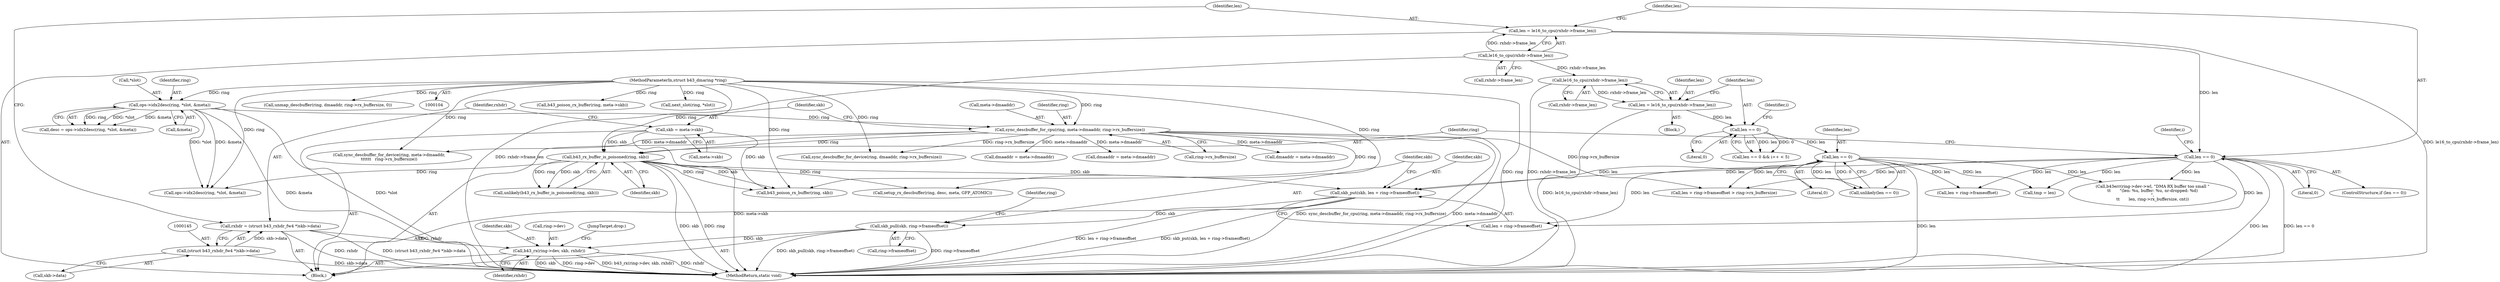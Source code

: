digraph "0_linux_c85ce65ecac078ab1a1835c87c4a6319cf74660a@pointer" {
"1000333" [label="(Call,b43_rx(ring->dev, skb, rxhdr))"];
"1000328" [label="(Call,skb_pull(skb, ring->frameoffset))"];
"1000321" [label="(Call,skb_put(skb, len + ring->frameoffset))"];
"1000197" [label="(Call,b43_rx_buffer_is_poisoned(ring, skb))"];
"1000129" [label="(Call,sync_descbuffer_for_cpu(ring, meta->dmaaddr, ring->rx_buffersize))"];
"1000123" [label="(Call,ops->idx2desc(ring, *slot, &meta))"];
"1000105" [label="(MethodParameterIn,struct b43_dmaring *ring)"];
"1000137" [label="(Call,skb = meta->skb)"];
"1000185" [label="(Call,len == 0)"];
"1000176" [label="(Call,len == 0)"];
"1000169" [label="(Call,len = le16_to_cpu(rxhdr->frame_len))"];
"1000171" [label="(Call,le16_to_cpu(rxhdr->frame_len))"];
"1000151" [label="(Call,le16_to_cpu(rxhdr->frame_len))"];
"1000156" [label="(Call,len == 0)"];
"1000149" [label="(Call,len = le16_to_cpu(rxhdr->frame_len))"];
"1000142" [label="(Call,rxhdr = (struct b43_rxhdr_fw4 *)skb->data)"];
"1000144" [label="(Call,(struct b43_rxhdr_fw4 *)skb->data)"];
"1000185" [label="(Call,len == 0)"];
"1000217" [label="(Call,len + ring->frameoffset)"];
"1000157" [label="(Identifier,len)"];
"1000198" [label="(Identifier,ring)"];
"1000138" [label="(Identifier,skb)"];
"1000150" [label="(Identifier,len)"];
"1000197" [label="(Call,b43_rx_buffer_is_poisoned(ring, skb))"];
"1000129" [label="(Call,sync_descbuffer_for_cpu(ring, meta->dmaaddr, ring->rx_buffersize))"];
"1000231" [label="(Call,tmp = len)"];
"1000156" [label="(Call,len == 0)"];
"1000245" [label="(Call,b43_poison_rx_buffer(ring, meta->skb))"];
"1000261" [label="(Call,next_slot(ring, *slot))"];
"1000158" [label="(Literal,0)"];
"1000146" [label="(Call,skb->data)"];
"1000187" [label="(Literal,0)"];
"1000142" [label="(Call,rxhdr = (struct b43_rxhdr_fw4 *)skb->data)"];
"1000175" [label="(Call,len == 0 && i++ < 5)"];
"1000250" [label="(Call,sync_descbuffer_for_device(ring, meta->dmaaddr,\n\t\t\t\t\t\t   ring->rx_buffersize))"];
"1000127" [label="(Call,&meta)"];
"1000155" [label="(ControlStructure,if (len == 0))"];
"1000162" [label="(Identifier,i)"];
"1000130" [label="(Identifier,ring)"];
"1000328" [label="(Call,skb_pull(skb, ring->frameoffset))"];
"1000199" [label="(Identifier,skb)"];
"1000176" [label="(Call,len == 0)"];
"1000277" [label="(Call,b43err(ring->dev->wl, \"DMA RX buffer too small \"\n\t\t       \"(len: %u, buffer: %u, nr-dropped: %d)\n\",\n\t\t       len, ring->rx_buffersize, cnt))"];
"1000177" [label="(Identifier,len)"];
"1000189" [label="(Call,dmaaddr = meta->dmaaddr)"];
"1000297" [label="(Call,setup_rx_descbuffer(ring, desc, meta, GFP_ATOMIC))"];
"1000169" [label="(Call,len = le16_to_cpu(rxhdr->frame_len))"];
"1000216" [label="(Call,len + ring->frameoffset > ring->rx_buffersize)"];
"1000107" [label="(Block,)"];
"1000125" [label="(Call,*slot)"];
"1000334" [label="(Call,ring->dev)"];
"1000339" [label="(JumpTarget,drop:)"];
"1000170" [label="(Identifier,len)"];
"1000165" [label="(Block,)"];
"1000143" [label="(Identifier,rxhdr)"];
"1000181" [label="(Identifier,i)"];
"1000314" [label="(Call,unmap_descbuffer(ring, dmaaddr, ring->rx_buffersize, 0))"];
"1000330" [label="(Call,ring->frameoffset)"];
"1000338" [label="(Identifier,rxhdr)"];
"1000329" [label="(Identifier,skb)"];
"1000322" [label="(Identifier,skb)"];
"1000196" [label="(Call,unlikely(b43_rx_buffer_is_poisoned(ring, skb)))"];
"1000134" [label="(Call,ring->rx_buffersize)"];
"1000131" [label="(Call,meta->dmaaddr)"];
"1000290" [label="(Call,dmaaddr = meta->dmaaddr)"];
"1000345" [label="(Call,sync_descbuffer_for_device(ring, dmaaddr, ring->rx_buffersize))"];
"1000239" [label="(Call,ops->idx2desc(ring, *slot, &meta))"];
"1000149" [label="(Call,len = le16_to_cpu(rxhdr->frame_len))"];
"1000123" [label="(Call,ops->idx2desc(ring, *slot, &meta))"];
"1000121" [label="(Call,desc = ops->idx2desc(ring, *slot, &meta))"];
"1000323" [label="(Call,len + ring->frameoffset)"];
"1000184" [label="(Call,unlikely(len == 0))"];
"1000178" [label="(Literal,0)"];
"1000172" [label="(Call,rxhdr->frame_len)"];
"1000186" [label="(Identifier,len)"];
"1000208" [label="(Call,dmaaddr = meta->dmaaddr)"];
"1000337" [label="(Identifier,skb)"];
"1000335" [label="(Identifier,ring)"];
"1000151" [label="(Call,le16_to_cpu(rxhdr->frame_len))"];
"1000105" [label="(MethodParameterIn,struct b43_dmaring *ring)"];
"1000321" [label="(Call,skb_put(skb, len + ring->frameoffset))"];
"1000152" [label="(Call,rxhdr->frame_len)"];
"1000139" [label="(Call,meta->skb)"];
"1000137" [label="(Call,skb = meta->skb)"];
"1000144" [label="(Call,(struct b43_rxhdr_fw4 *)skb->data)"];
"1000351" [label="(MethodReturn,static void)"];
"1000171" [label="(Call,le16_to_cpu(rxhdr->frame_len))"];
"1000333" [label="(Call,b43_rx(ring->dev, skb, rxhdr))"];
"1000342" [label="(Call,b43_poison_rx_buffer(ring, skb))"];
"1000124" [label="(Identifier,ring)"];
"1000333" -> "1000107"  [label="AST: "];
"1000333" -> "1000338"  [label="CFG: "];
"1000334" -> "1000333"  [label="AST: "];
"1000337" -> "1000333"  [label="AST: "];
"1000338" -> "1000333"  [label="AST: "];
"1000339" -> "1000333"  [label="CFG: "];
"1000333" -> "1000351"  [label="DDG: ring->dev"];
"1000333" -> "1000351"  [label="DDG: b43_rx(ring->dev, skb, rxhdr)"];
"1000333" -> "1000351"  [label="DDG: rxhdr"];
"1000333" -> "1000351"  [label="DDG: skb"];
"1000328" -> "1000333"  [label="DDG: skb"];
"1000142" -> "1000333"  [label="DDG: rxhdr"];
"1000328" -> "1000107"  [label="AST: "];
"1000328" -> "1000330"  [label="CFG: "];
"1000329" -> "1000328"  [label="AST: "];
"1000330" -> "1000328"  [label="AST: "];
"1000335" -> "1000328"  [label="CFG: "];
"1000328" -> "1000351"  [label="DDG: skb_pull(skb, ring->frameoffset)"];
"1000328" -> "1000351"  [label="DDG: ring->frameoffset"];
"1000321" -> "1000328"  [label="DDG: skb"];
"1000321" -> "1000107"  [label="AST: "];
"1000321" -> "1000323"  [label="CFG: "];
"1000322" -> "1000321"  [label="AST: "];
"1000323" -> "1000321"  [label="AST: "];
"1000329" -> "1000321"  [label="CFG: "];
"1000321" -> "1000351"  [label="DDG: len + ring->frameoffset"];
"1000321" -> "1000351"  [label="DDG: skb_put(skb, len + ring->frameoffset)"];
"1000197" -> "1000321"  [label="DDG: skb"];
"1000185" -> "1000321"  [label="DDG: len"];
"1000156" -> "1000321"  [label="DDG: len"];
"1000197" -> "1000196"  [label="AST: "];
"1000197" -> "1000199"  [label="CFG: "];
"1000198" -> "1000197"  [label="AST: "];
"1000199" -> "1000197"  [label="AST: "];
"1000196" -> "1000197"  [label="CFG: "];
"1000197" -> "1000351"  [label="DDG: skb"];
"1000197" -> "1000351"  [label="DDG: ring"];
"1000197" -> "1000196"  [label="DDG: ring"];
"1000197" -> "1000196"  [label="DDG: skb"];
"1000129" -> "1000197"  [label="DDG: ring"];
"1000105" -> "1000197"  [label="DDG: ring"];
"1000137" -> "1000197"  [label="DDG: skb"];
"1000197" -> "1000239"  [label="DDG: ring"];
"1000197" -> "1000297"  [label="DDG: ring"];
"1000197" -> "1000342"  [label="DDG: ring"];
"1000197" -> "1000342"  [label="DDG: skb"];
"1000129" -> "1000107"  [label="AST: "];
"1000129" -> "1000134"  [label="CFG: "];
"1000130" -> "1000129"  [label="AST: "];
"1000131" -> "1000129"  [label="AST: "];
"1000134" -> "1000129"  [label="AST: "];
"1000138" -> "1000129"  [label="CFG: "];
"1000129" -> "1000351"  [label="DDG: sync_descbuffer_for_cpu(ring, meta->dmaaddr, ring->rx_buffersize)"];
"1000129" -> "1000351"  [label="DDG: meta->dmaaddr"];
"1000123" -> "1000129"  [label="DDG: ring"];
"1000105" -> "1000129"  [label="DDG: ring"];
"1000129" -> "1000189"  [label="DDG: meta->dmaaddr"];
"1000129" -> "1000208"  [label="DDG: meta->dmaaddr"];
"1000129" -> "1000216"  [label="DDG: ring->rx_buffersize"];
"1000129" -> "1000250"  [label="DDG: meta->dmaaddr"];
"1000129" -> "1000290"  [label="DDG: meta->dmaaddr"];
"1000129" -> "1000342"  [label="DDG: ring"];
"1000129" -> "1000345"  [label="DDG: ring->rx_buffersize"];
"1000123" -> "1000121"  [label="AST: "];
"1000123" -> "1000127"  [label="CFG: "];
"1000124" -> "1000123"  [label="AST: "];
"1000125" -> "1000123"  [label="AST: "];
"1000127" -> "1000123"  [label="AST: "];
"1000121" -> "1000123"  [label="CFG: "];
"1000123" -> "1000351"  [label="DDG: &meta"];
"1000123" -> "1000351"  [label="DDG: *slot"];
"1000123" -> "1000121"  [label="DDG: ring"];
"1000123" -> "1000121"  [label="DDG: *slot"];
"1000123" -> "1000121"  [label="DDG: &meta"];
"1000105" -> "1000123"  [label="DDG: ring"];
"1000123" -> "1000239"  [label="DDG: *slot"];
"1000123" -> "1000239"  [label="DDG: &meta"];
"1000105" -> "1000104"  [label="AST: "];
"1000105" -> "1000351"  [label="DDG: ring"];
"1000105" -> "1000239"  [label="DDG: ring"];
"1000105" -> "1000245"  [label="DDG: ring"];
"1000105" -> "1000250"  [label="DDG: ring"];
"1000105" -> "1000261"  [label="DDG: ring"];
"1000105" -> "1000297"  [label="DDG: ring"];
"1000105" -> "1000314"  [label="DDG: ring"];
"1000105" -> "1000342"  [label="DDG: ring"];
"1000105" -> "1000345"  [label="DDG: ring"];
"1000137" -> "1000107"  [label="AST: "];
"1000137" -> "1000139"  [label="CFG: "];
"1000138" -> "1000137"  [label="AST: "];
"1000139" -> "1000137"  [label="AST: "];
"1000143" -> "1000137"  [label="CFG: "];
"1000137" -> "1000351"  [label="DDG: meta->skb"];
"1000137" -> "1000342"  [label="DDG: skb"];
"1000185" -> "1000184"  [label="AST: "];
"1000185" -> "1000187"  [label="CFG: "];
"1000186" -> "1000185"  [label="AST: "];
"1000187" -> "1000185"  [label="AST: "];
"1000184" -> "1000185"  [label="CFG: "];
"1000185" -> "1000351"  [label="DDG: len"];
"1000185" -> "1000184"  [label="DDG: len"];
"1000185" -> "1000184"  [label="DDG: 0"];
"1000176" -> "1000185"  [label="DDG: len"];
"1000185" -> "1000216"  [label="DDG: len"];
"1000185" -> "1000217"  [label="DDG: len"];
"1000185" -> "1000231"  [label="DDG: len"];
"1000185" -> "1000277"  [label="DDG: len"];
"1000185" -> "1000323"  [label="DDG: len"];
"1000176" -> "1000175"  [label="AST: "];
"1000176" -> "1000178"  [label="CFG: "];
"1000177" -> "1000176"  [label="AST: "];
"1000178" -> "1000176"  [label="AST: "];
"1000181" -> "1000176"  [label="CFG: "];
"1000175" -> "1000176"  [label="CFG: "];
"1000176" -> "1000175"  [label="DDG: len"];
"1000176" -> "1000175"  [label="DDG: 0"];
"1000169" -> "1000176"  [label="DDG: len"];
"1000169" -> "1000165"  [label="AST: "];
"1000169" -> "1000171"  [label="CFG: "];
"1000170" -> "1000169"  [label="AST: "];
"1000171" -> "1000169"  [label="AST: "];
"1000177" -> "1000169"  [label="CFG: "];
"1000169" -> "1000351"  [label="DDG: le16_to_cpu(rxhdr->frame_len)"];
"1000171" -> "1000169"  [label="DDG: rxhdr->frame_len"];
"1000171" -> "1000172"  [label="CFG: "];
"1000172" -> "1000171"  [label="AST: "];
"1000171" -> "1000351"  [label="DDG: rxhdr->frame_len"];
"1000151" -> "1000171"  [label="DDG: rxhdr->frame_len"];
"1000151" -> "1000149"  [label="AST: "];
"1000151" -> "1000152"  [label="CFG: "];
"1000152" -> "1000151"  [label="AST: "];
"1000149" -> "1000151"  [label="CFG: "];
"1000151" -> "1000351"  [label="DDG: rxhdr->frame_len"];
"1000151" -> "1000149"  [label="DDG: rxhdr->frame_len"];
"1000156" -> "1000155"  [label="AST: "];
"1000156" -> "1000158"  [label="CFG: "];
"1000157" -> "1000156"  [label="AST: "];
"1000158" -> "1000156"  [label="AST: "];
"1000162" -> "1000156"  [label="CFG: "];
"1000198" -> "1000156"  [label="CFG: "];
"1000156" -> "1000351"  [label="DDG: len"];
"1000156" -> "1000351"  [label="DDG: len == 0"];
"1000149" -> "1000156"  [label="DDG: len"];
"1000156" -> "1000216"  [label="DDG: len"];
"1000156" -> "1000217"  [label="DDG: len"];
"1000156" -> "1000231"  [label="DDG: len"];
"1000156" -> "1000277"  [label="DDG: len"];
"1000156" -> "1000323"  [label="DDG: len"];
"1000149" -> "1000107"  [label="AST: "];
"1000150" -> "1000149"  [label="AST: "];
"1000157" -> "1000149"  [label="CFG: "];
"1000149" -> "1000351"  [label="DDG: le16_to_cpu(rxhdr->frame_len)"];
"1000142" -> "1000107"  [label="AST: "];
"1000142" -> "1000144"  [label="CFG: "];
"1000143" -> "1000142"  [label="AST: "];
"1000144" -> "1000142"  [label="AST: "];
"1000150" -> "1000142"  [label="CFG: "];
"1000142" -> "1000351"  [label="DDG: (struct b43_rxhdr_fw4 *)skb->data"];
"1000142" -> "1000351"  [label="DDG: rxhdr"];
"1000144" -> "1000142"  [label="DDG: skb->data"];
"1000144" -> "1000146"  [label="CFG: "];
"1000145" -> "1000144"  [label="AST: "];
"1000146" -> "1000144"  [label="AST: "];
"1000144" -> "1000351"  [label="DDG: skb->data"];
}
